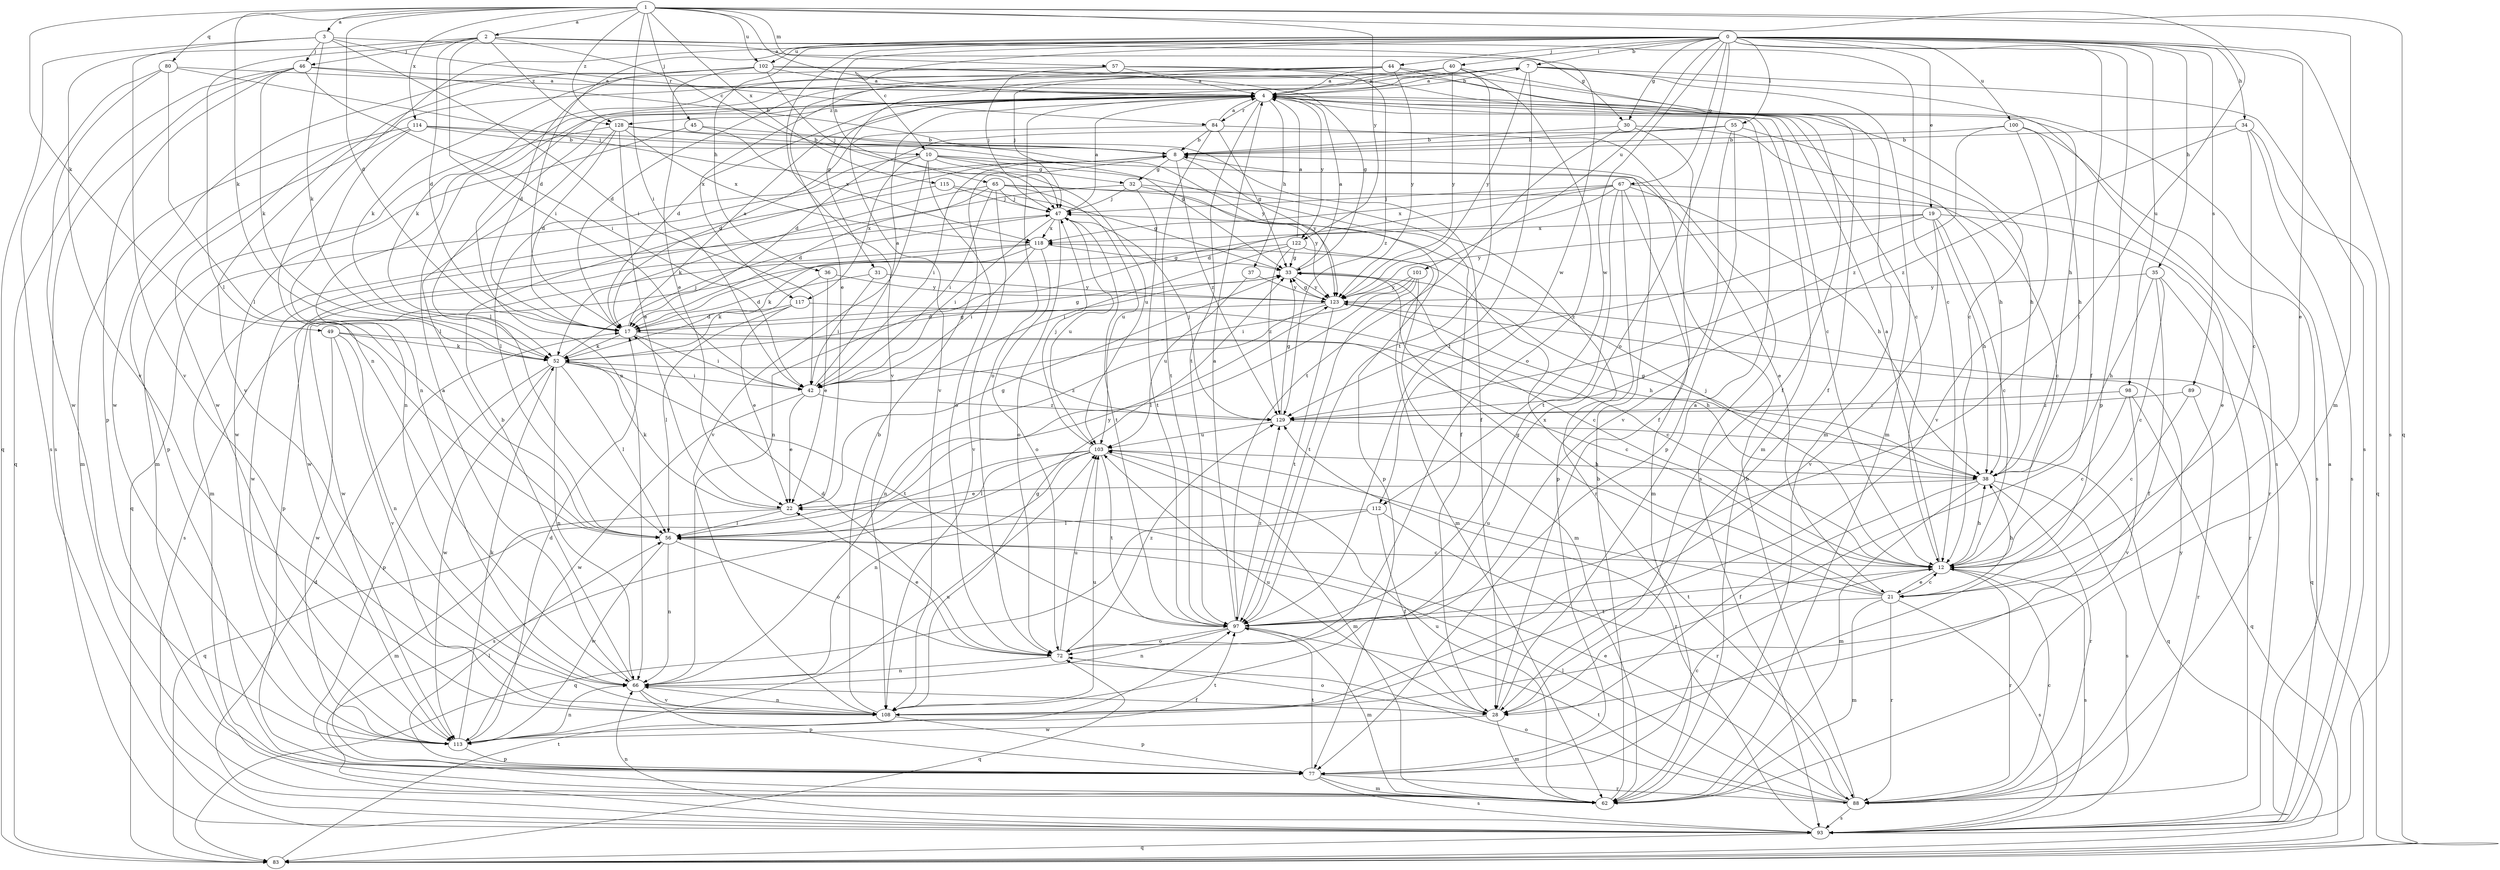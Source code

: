 strict digraph  {
0;
1;
2;
3;
4;
7;
8;
10;
12;
17;
19;
21;
22;
28;
30;
31;
32;
33;
34;
35;
36;
37;
38;
40;
42;
44;
45;
46;
47;
49;
52;
55;
56;
57;
62;
65;
66;
67;
72;
77;
80;
83;
84;
88;
89;
93;
97;
98;
100;
101;
102;
103;
108;
112;
113;
114;
115;
117;
118;
122;
123;
128;
129;
0 -> 7  [label=b];
0 -> 10  [label=c];
0 -> 17  [label=d];
0 -> 19  [label=e];
0 -> 21  [label=e];
0 -> 28  [label=f];
0 -> 30  [label=g];
0 -> 34  [label=h];
0 -> 35  [label=h];
0 -> 36  [label=h];
0 -> 40  [label=i];
0 -> 44  [label=j];
0 -> 55  [label=l];
0 -> 65  [label=n];
0 -> 66  [label=n];
0 -> 67  [label=o];
0 -> 72  [label=o];
0 -> 77  [label=p];
0 -> 89  [label=s];
0 -> 93  [label=s];
0 -> 98  [label=u];
0 -> 100  [label=u];
0 -> 101  [label=u];
0 -> 102  [label=u];
0 -> 108  [label=v];
0 -> 112  [label=w];
1 -> 2  [label=a];
1 -> 3  [label=a];
1 -> 4  [label=a];
1 -> 17  [label=d];
1 -> 42  [label=i];
1 -> 45  [label=j];
1 -> 49  [label=k];
1 -> 52  [label=k];
1 -> 57  [label=m];
1 -> 62  [label=m];
1 -> 80  [label=q];
1 -> 83  [label=q];
1 -> 97  [label=t];
1 -> 102  [label=u];
1 -> 114  [label=x];
1 -> 115  [label=x];
1 -> 122  [label=y];
1 -> 128  [label=z];
2 -> 10  [label=c];
2 -> 12  [label=c];
2 -> 17  [label=d];
2 -> 30  [label=g];
2 -> 42  [label=i];
2 -> 46  [label=j];
2 -> 56  [label=l];
2 -> 108  [label=v];
2 -> 128  [label=z];
3 -> 42  [label=i];
3 -> 46  [label=j];
3 -> 52  [label=k];
3 -> 83  [label=q];
3 -> 84  [label=r];
3 -> 108  [label=v];
3 -> 112  [label=w];
4 -> 7  [label=b];
4 -> 12  [label=c];
4 -> 17  [label=d];
4 -> 37  [label=h];
4 -> 56  [label=l];
4 -> 62  [label=m];
4 -> 66  [label=n];
4 -> 72  [label=o];
4 -> 84  [label=r];
4 -> 93  [label=s];
4 -> 97  [label=t];
4 -> 122  [label=y];
4 -> 128  [label=z];
7 -> 4  [label=a];
7 -> 17  [label=d];
7 -> 31  [label=g];
7 -> 38  [label=h];
7 -> 62  [label=m];
7 -> 93  [label=s];
7 -> 97  [label=t];
7 -> 117  [label=x];
7 -> 123  [label=y];
8 -> 32  [label=g];
8 -> 42  [label=i];
8 -> 83  [label=q];
8 -> 123  [label=y];
8 -> 129  [label=z];
10 -> 21  [label=e];
10 -> 28  [label=f];
10 -> 32  [label=g];
10 -> 56  [label=l];
10 -> 72  [label=o];
10 -> 103  [label=u];
10 -> 108  [label=v];
10 -> 117  [label=x];
12 -> 4  [label=a];
12 -> 21  [label=e];
12 -> 38  [label=h];
12 -> 47  [label=j];
12 -> 88  [label=r];
12 -> 93  [label=s];
12 -> 97  [label=t];
17 -> 4  [label=a];
17 -> 12  [label=c];
17 -> 33  [label=g];
17 -> 42  [label=i];
17 -> 52  [label=k];
19 -> 12  [label=c];
19 -> 21  [label=e];
19 -> 38  [label=h];
19 -> 108  [label=v];
19 -> 118  [label=x];
19 -> 123  [label=y];
19 -> 129  [label=z];
21 -> 12  [label=c];
21 -> 33  [label=g];
21 -> 38  [label=h];
21 -> 62  [label=m];
21 -> 88  [label=r];
21 -> 93  [label=s];
21 -> 97  [label=t];
21 -> 103  [label=u];
21 -> 118  [label=x];
22 -> 33  [label=g];
22 -> 52  [label=k];
22 -> 56  [label=l];
22 -> 62  [label=m];
28 -> 4  [label=a];
28 -> 62  [label=m];
28 -> 72  [label=o];
28 -> 103  [label=u];
28 -> 113  [label=w];
30 -> 8  [label=b];
30 -> 28  [label=f];
30 -> 38  [label=h];
30 -> 97  [label=t];
31 -> 17  [label=d];
31 -> 42  [label=i];
31 -> 123  [label=y];
32 -> 47  [label=j];
32 -> 88  [label=r];
32 -> 97  [label=t];
32 -> 113  [label=w];
32 -> 123  [label=y];
33 -> 4  [label=a];
33 -> 12  [label=c];
33 -> 123  [label=y];
34 -> 8  [label=b];
34 -> 12  [label=c];
34 -> 83  [label=q];
34 -> 93  [label=s];
34 -> 129  [label=z];
35 -> 12  [label=c];
35 -> 28  [label=f];
35 -> 38  [label=h];
35 -> 88  [label=r];
35 -> 123  [label=y];
36 -> 22  [label=e];
36 -> 52  [label=k];
36 -> 123  [label=y];
37 -> 103  [label=u];
37 -> 123  [label=y];
38 -> 22  [label=e];
38 -> 28  [label=f];
38 -> 33  [label=g];
38 -> 62  [label=m];
38 -> 88  [label=r];
38 -> 93  [label=s];
40 -> 4  [label=a];
40 -> 28  [label=f];
40 -> 66  [label=n];
40 -> 72  [label=o];
40 -> 97  [label=t];
40 -> 108  [label=v];
40 -> 113  [label=w];
40 -> 123  [label=y];
42 -> 4  [label=a];
42 -> 22  [label=e];
42 -> 113  [label=w];
42 -> 129  [label=z];
44 -> 4  [label=a];
44 -> 22  [label=e];
44 -> 28  [label=f];
44 -> 47  [label=j];
44 -> 52  [label=k];
44 -> 62  [label=m];
44 -> 123  [label=y];
45 -> 8  [label=b];
45 -> 113  [label=w];
45 -> 118  [label=x];
46 -> 4  [label=a];
46 -> 8  [label=b];
46 -> 42  [label=i];
46 -> 52  [label=k];
46 -> 77  [label=p];
46 -> 83  [label=q];
46 -> 93  [label=s];
47 -> 4  [label=a];
47 -> 42  [label=i];
47 -> 72  [label=o];
47 -> 97  [label=t];
47 -> 103  [label=u];
47 -> 113  [label=w];
47 -> 118  [label=x];
49 -> 38  [label=h];
49 -> 52  [label=k];
49 -> 66  [label=n];
49 -> 108  [label=v];
49 -> 113  [label=w];
52 -> 33  [label=g];
52 -> 42  [label=i];
52 -> 47  [label=j];
52 -> 56  [label=l];
52 -> 66  [label=n];
52 -> 77  [label=p];
52 -> 97  [label=t];
52 -> 113  [label=w];
52 -> 129  [label=z];
55 -> 8  [label=b];
55 -> 17  [label=d];
55 -> 38  [label=h];
55 -> 77  [label=p];
55 -> 108  [label=v];
56 -> 12  [label=c];
56 -> 66  [label=n];
56 -> 72  [label=o];
56 -> 113  [label=w];
56 -> 123  [label=y];
57 -> 4  [label=a];
57 -> 12  [label=c];
57 -> 47  [label=j];
57 -> 52  [label=k];
57 -> 129  [label=z];
62 -> 8  [label=b];
62 -> 103  [label=u];
65 -> 17  [label=d];
65 -> 42  [label=i];
65 -> 47  [label=j];
65 -> 52  [label=k];
65 -> 77  [label=p];
65 -> 88  [label=r];
65 -> 103  [label=u];
65 -> 108  [label=v];
66 -> 4  [label=a];
66 -> 8  [label=b];
66 -> 28  [label=f];
66 -> 77  [label=p];
66 -> 108  [label=v];
67 -> 12  [label=c];
67 -> 17  [label=d];
67 -> 38  [label=h];
67 -> 47  [label=j];
67 -> 62  [label=m];
67 -> 66  [label=n];
67 -> 77  [label=p];
67 -> 97  [label=t];
67 -> 118  [label=x];
72 -> 17  [label=d];
72 -> 22  [label=e];
72 -> 66  [label=n];
72 -> 83  [label=q];
72 -> 103  [label=u];
72 -> 129  [label=z];
77 -> 12  [label=c];
77 -> 56  [label=l];
77 -> 62  [label=m];
77 -> 88  [label=r];
77 -> 93  [label=s];
77 -> 97  [label=t];
80 -> 4  [label=a];
80 -> 47  [label=j];
80 -> 56  [label=l];
80 -> 93  [label=s];
80 -> 113  [label=w];
83 -> 97  [label=t];
84 -> 4  [label=a];
84 -> 8  [label=b];
84 -> 17  [label=d];
84 -> 33  [label=g];
84 -> 93  [label=s];
84 -> 97  [label=t];
88 -> 8  [label=b];
88 -> 12  [label=c];
88 -> 22  [label=e];
88 -> 56  [label=l];
88 -> 72  [label=o];
88 -> 93  [label=s];
88 -> 97  [label=t];
88 -> 123  [label=y];
89 -> 12  [label=c];
89 -> 88  [label=r];
89 -> 129  [label=z];
93 -> 4  [label=a];
93 -> 17  [label=d];
93 -> 66  [label=n];
93 -> 83  [label=q];
93 -> 129  [label=z];
97 -> 4  [label=a];
97 -> 62  [label=m];
97 -> 66  [label=n];
97 -> 72  [label=o];
97 -> 129  [label=z];
98 -> 12  [label=c];
98 -> 83  [label=q];
98 -> 108  [label=v];
98 -> 129  [label=z];
100 -> 8  [label=b];
100 -> 38  [label=h];
100 -> 93  [label=s];
100 -> 108  [label=v];
100 -> 129  [label=z];
101 -> 42  [label=i];
101 -> 56  [label=l];
101 -> 62  [label=m];
101 -> 97  [label=t];
101 -> 123  [label=y];
102 -> 4  [label=a];
102 -> 12  [label=c];
102 -> 17  [label=d];
102 -> 22  [label=e];
102 -> 33  [label=g];
102 -> 47  [label=j];
102 -> 108  [label=v];
102 -> 113  [label=w];
103 -> 38  [label=h];
103 -> 47  [label=j];
103 -> 56  [label=l];
103 -> 62  [label=m];
103 -> 66  [label=n];
103 -> 83  [label=q];
103 -> 93  [label=s];
103 -> 97  [label=t];
108 -> 8  [label=b];
108 -> 33  [label=g];
108 -> 66  [label=n];
108 -> 77  [label=p];
108 -> 103  [label=u];
112 -> 28  [label=f];
112 -> 56  [label=l];
112 -> 83  [label=q];
112 -> 88  [label=r];
113 -> 17  [label=d];
113 -> 52  [label=k];
113 -> 66  [label=n];
113 -> 77  [label=p];
113 -> 97  [label=t];
113 -> 103  [label=u];
114 -> 8  [label=b];
114 -> 33  [label=g];
114 -> 62  [label=m];
114 -> 66  [label=n];
114 -> 77  [label=p];
114 -> 123  [label=y];
115 -> 33  [label=g];
115 -> 47  [label=j];
115 -> 62  [label=m];
117 -> 12  [label=c];
117 -> 17  [label=d];
117 -> 22  [label=e];
117 -> 56  [label=l];
118 -> 33  [label=g];
118 -> 42  [label=i];
118 -> 52  [label=k];
118 -> 72  [label=o];
118 -> 77  [label=p];
118 -> 93  [label=s];
122 -> 4  [label=a];
122 -> 33  [label=g];
122 -> 42  [label=i];
122 -> 62  [label=m];
122 -> 113  [label=w];
122 -> 129  [label=z];
123 -> 17  [label=d];
123 -> 33  [label=g];
123 -> 38  [label=h];
123 -> 66  [label=n];
123 -> 83  [label=q];
123 -> 97  [label=t];
128 -> 8  [label=b];
128 -> 17  [label=d];
128 -> 22  [label=e];
128 -> 28  [label=f];
128 -> 56  [label=l];
128 -> 62  [label=m];
128 -> 118  [label=x];
129 -> 33  [label=g];
129 -> 47  [label=j];
129 -> 83  [label=q];
129 -> 103  [label=u];
}
